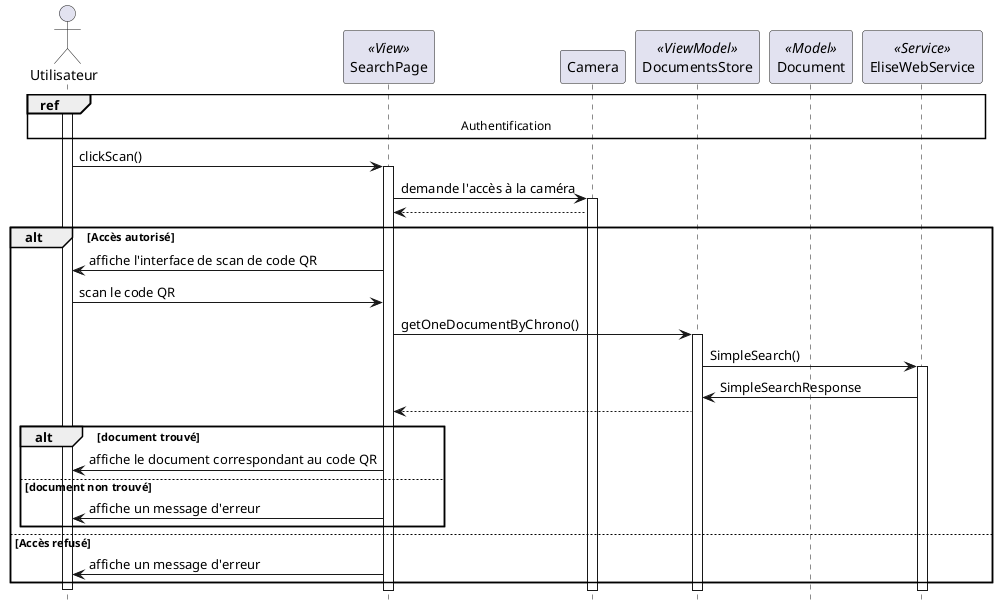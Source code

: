 @startuml sequence_scan_qr

hide footbox


actor "Utilisateur" as user
participant "SearchPage" as docView << View >>
participant "Camera" as camera 
participant "DocumentsStore" as documentVm << ViewModel >>
participant "Document" as documentM << Model >>
participant "EliseWebService" as ws << Service >>





ref over user, docView,camera,documentVm,documentM,ws : Authentification
activate user
user -> docView : clickScan()
activate docView
docView -> camera : demande l'accès à la caméra
activate camera
camera --> docView 
alt Accès autorisé
docView -> user : affiche l'interface de scan de code QR
user -> docView : scan le code QR
docView -> documentVm : getOneDocumentByChrono()
activate documentVm
documentVm -> ws : SimpleSearch()
activate ws
ws -> documentVm : SimpleSearchResponse
documentVm --> docView 
alt document trouvé
    docView -> user : affiche le document correspondant au code QR
else document non trouvé
    docView -> user : affiche un message d'erreur
end
else Accès refusé
    docView -> user : affiche un message d'erreur
end
deactivate user